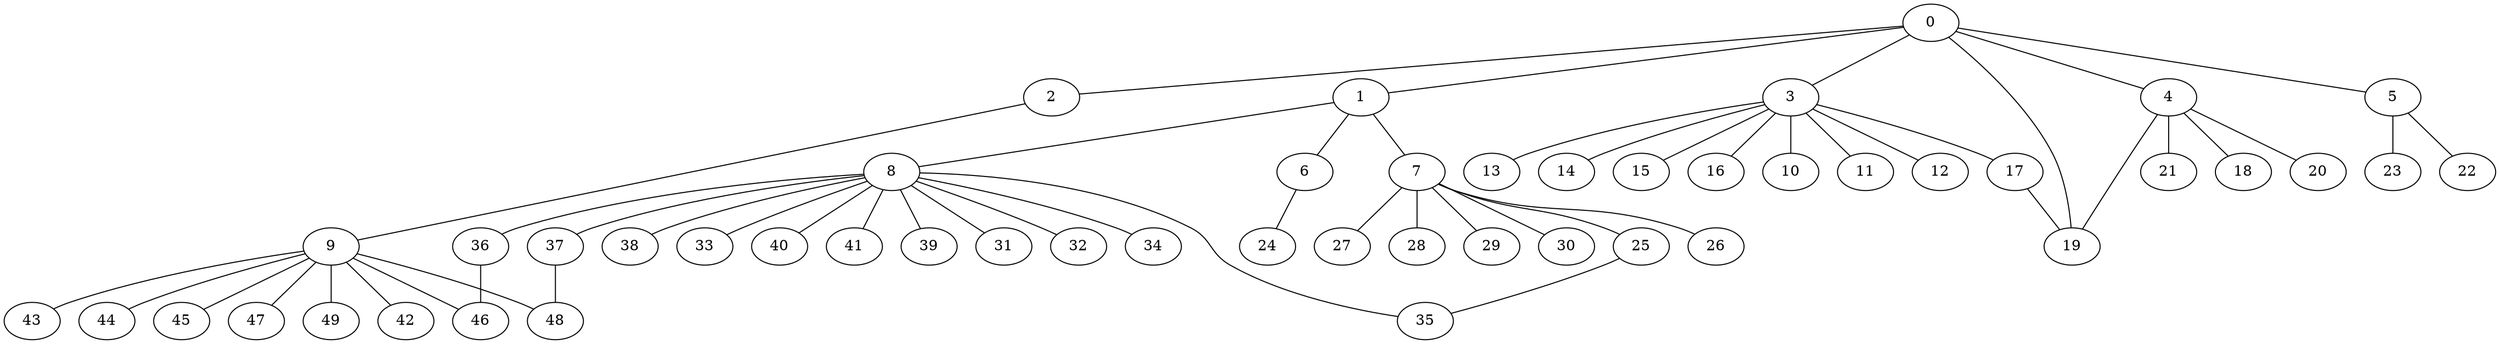 
graph graphname {
    0 -- 1
0 -- 2
0 -- 3
0 -- 4
0 -- 5
0 -- 19
1 -- 8
1 -- 6
1 -- 7
2 -- 9
3 -- 10
3 -- 11
3 -- 12
3 -- 13
3 -- 14
3 -- 15
3 -- 16
3 -- 17
4 -- 18
4 -- 19
4 -- 20
4 -- 21
5 -- 22
5 -- 23
6 -- 24
7 -- 25
7 -- 26
7 -- 27
7 -- 28
7 -- 29
7 -- 30
8 -- 32
8 -- 34
8 -- 35
8 -- 36
8 -- 37
8 -- 38
8 -- 33
8 -- 40
8 -- 41
8 -- 39
8 -- 31
9 -- 42
9 -- 43
9 -- 44
9 -- 45
9 -- 46
9 -- 47
9 -- 48
9 -- 49
17 -- 19
25 -- 35
36 -- 46
37 -- 48

}
